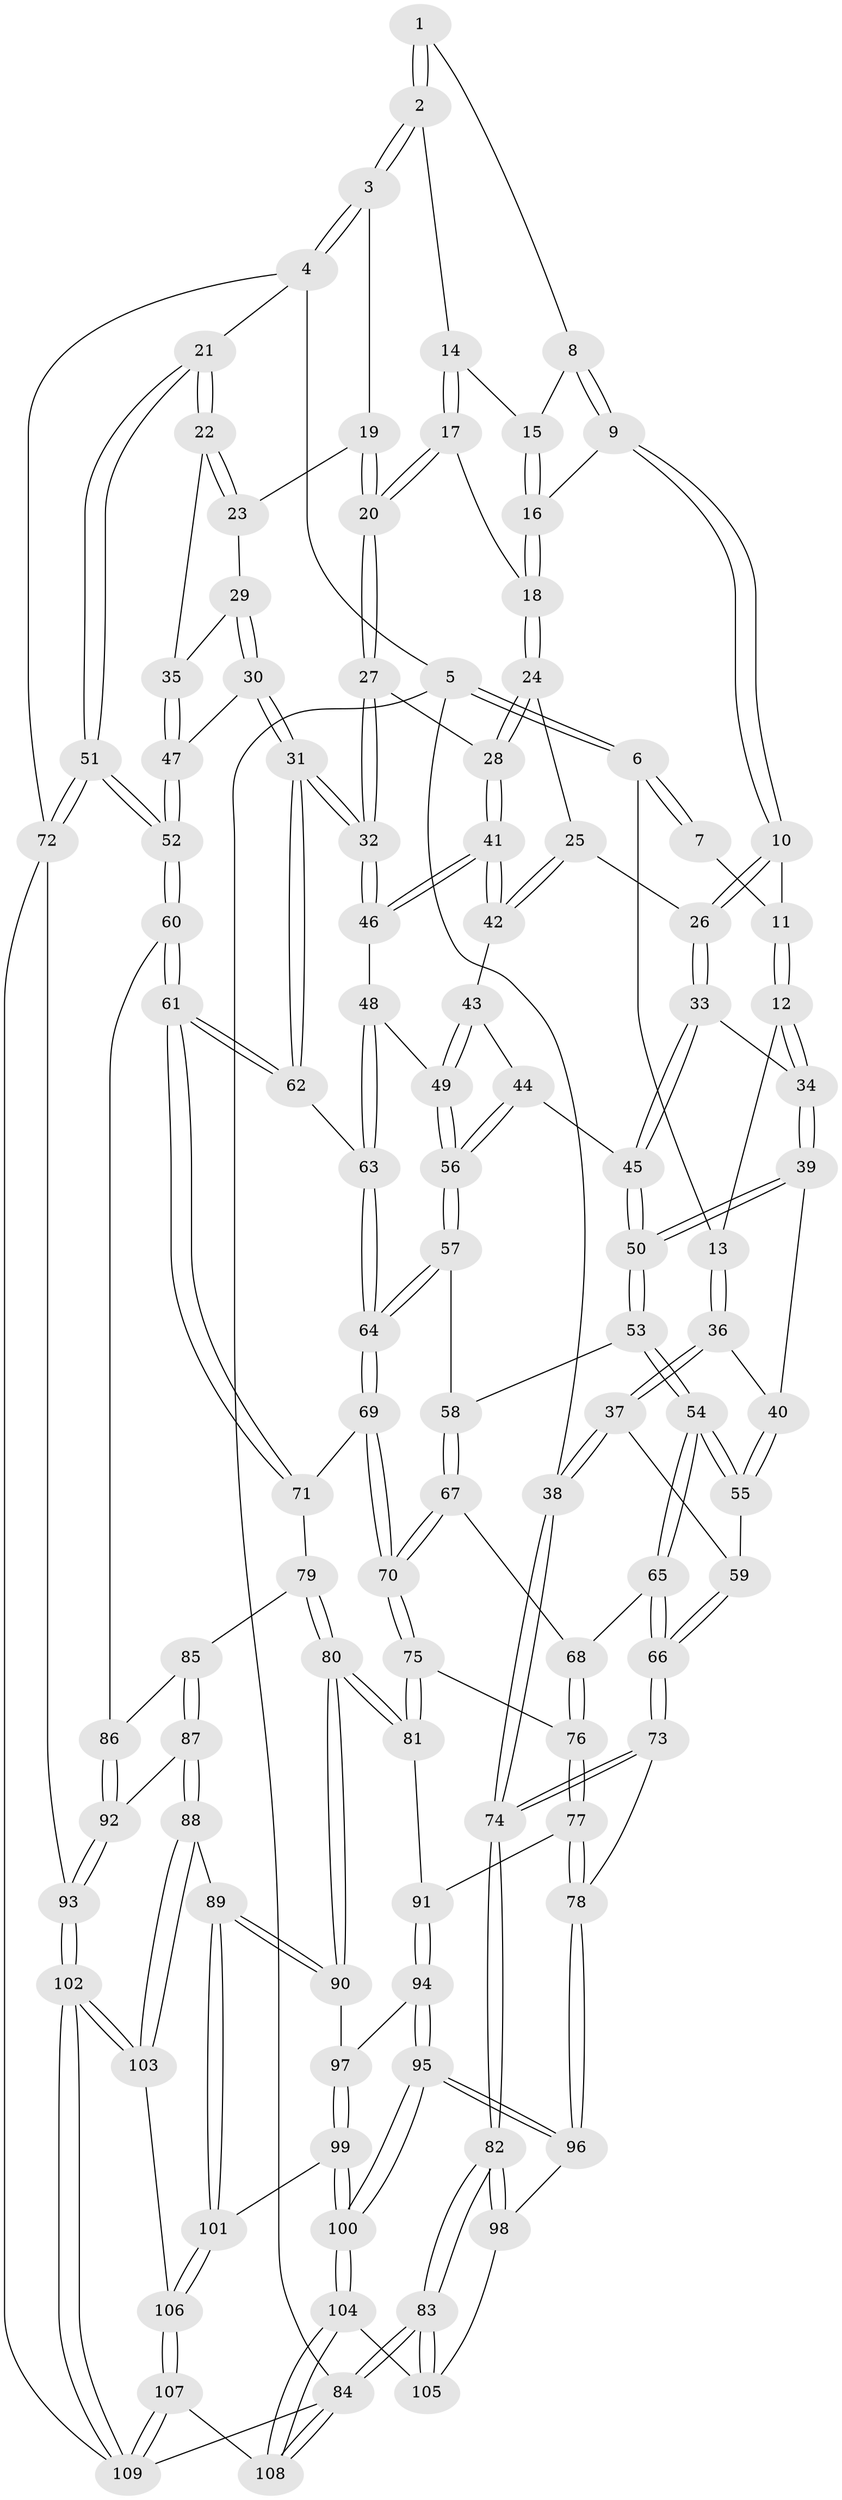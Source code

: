 // coarse degree distribution, {3: 0.1076923076923077, 5: 0.36923076923076925, 6: 0.09230769230769231, 4: 0.4153846153846154, 7: 0.015384615384615385}
// Generated by graph-tools (version 1.1) at 2025/52/02/27/25 19:52:41]
// undirected, 109 vertices, 269 edges
graph export_dot {
graph [start="1"]
  node [color=gray90,style=filled];
  1 [pos="+0.5179771608160773+0"];
  2 [pos="+0.8731501043194239+0"];
  3 [pos="+0.8907134020207669+0"];
  4 [pos="+1+0"];
  5 [pos="+0+0"];
  6 [pos="+0+0"];
  7 [pos="+0.2593282302578137+0"];
  8 [pos="+0.4867405989013382+0"];
  9 [pos="+0.3892010719913779+0.10762933754258053"];
  10 [pos="+0.3672190553378+0.12326787381410576"];
  11 [pos="+0.261267322400562+0"];
  12 [pos="+0.16430810056122344+0.13924662306874577"];
  13 [pos="+0.16429161726311756+0.13924763756849487"];
  14 [pos="+0.5770265210302993+0.06298323363731397"];
  15 [pos="+0.5190670973530627+0.04058548124420158"];
  16 [pos="+0.5104634255750665+0.10454818952363815"];
  17 [pos="+0.5787254456387113+0.13957675042124934"];
  18 [pos="+0.5546558281838964+0.14291070487837712"];
  19 [pos="+0.8048752784061461+0"];
  20 [pos="+0.6606200802517785+0.16139500993554864"];
  21 [pos="+1+0.11539537628051814"];
  22 [pos="+1+0.22018972798075287"];
  23 [pos="+0.8311216659712346+0.1751280202698439"];
  24 [pos="+0.512434508779233+0.19721796571876207"];
  25 [pos="+0.45438348076131696+0.21952276017543343"];
  26 [pos="+0.34064984047324726+0.1866370498875532"];
  27 [pos="+0.6718232966572748+0.2310581669137777"];
  28 [pos="+0.5692297459202336+0.25653796059672795"];
  29 [pos="+0.8248375888358165+0.19785656396328602"];
  30 [pos="+0.7643343135001743+0.31284189514296845"];
  31 [pos="+0.7405267024287601+0.33151924695212603"];
  32 [pos="+0.7340616698603937+0.3256195237936212"];
  33 [pos="+0.3239055972994422+0.19865516231552682"];
  34 [pos="+0.2781043199426498+0.19716821000289383"];
  35 [pos="+0.951757344768201+0.2635329181605352"];
  36 [pos="+0+0.24409785847425394"];
  37 [pos="+0+0.305018052067459"];
  38 [pos="+0+0.3053611604547251"];
  39 [pos="+0.19891121921839985+0.32008773032300764"];
  40 [pos="+0.18671434548635507+0.32659420696038965"];
  41 [pos="+0.5308399910871452+0.3140183000060248"];
  42 [pos="+0.49090990432401443+0.29067035717696826"];
  43 [pos="+0.45407389396507386+0.3209603486663942"];
  44 [pos="+0.38618953138677614+0.3358797855381645"];
  45 [pos="+0.3418494376110469+0.27979233142885007"];
  46 [pos="+0.5387392941914386+0.33516460842867163"];
  47 [pos="+0.9311983249438076+0.28223201721984953"];
  48 [pos="+0.5272324577197304+0.37953109717889005"];
  49 [pos="+0.48147638356507677+0.38519615734103235"];
  50 [pos="+0.27597709427068934+0.39633467597375865"];
  51 [pos="+1+0.6455931802030765"];
  52 [pos="+0.9314321236233868+0.5708179356171785"];
  53 [pos="+0.2760169732840221+0.4138466041666701"];
  54 [pos="+0.20012028783190017+0.4643862516694416"];
  55 [pos="+0.1560001997376047+0.4033238151525558"];
  56 [pos="+0.40776680391654+0.41581275027686676"];
  57 [pos="+0.4063416963258053+0.41997050001086833"];
  58 [pos="+0.3631473596841881+0.4579186162865059"];
  59 [pos="+0+0.38258239574410735"];
  60 [pos="+0.8575945858712729+0.5541499167425243"];
  61 [pos="+0.826440065909082+0.5192823001766372"];
  62 [pos="+0.7468606257775499+0.40805376306978075"];
  63 [pos="+0.5747814774512197+0.45959499231577056"];
  64 [pos="+0.5363616845750128+0.5222042585307789"];
  65 [pos="+0.18640466246856657+0.5458296000343045"];
  66 [pos="+0.16224394584441904+0.5550167530239434"];
  67 [pos="+0.3548814217150128+0.5513437469841402"];
  68 [pos="+0.19515407773282198+0.550166599518701"];
  69 [pos="+0.5321991583572696+0.5501973936309649"];
  70 [pos="+0.3884069267437163+0.5927990776927563"];
  71 [pos="+0.5398695708838167+0.5600311130094766"];
  72 [pos="+1+0.7088703549566723"];
  73 [pos="+0.07370687372741885+0.634516583866066"];
  74 [pos="+0+0.6366642681727381"];
  75 [pos="+0.3799772100321765+0.6520846619143461"];
  76 [pos="+0.2550899762851406+0.6750053888136981"];
  77 [pos="+0.21584722836631676+0.7515401000919214"];
  78 [pos="+0.1657999607822566+0.7633589358271924"];
  79 [pos="+0.5671061309246733+0.613737246547272"];
  80 [pos="+0.46451791788936403+0.7794545658560618"];
  81 [pos="+0.41400667364928834+0.7420644335948943"];
  82 [pos="+0+0.6678142152323979"];
  83 [pos="+0+1"];
  84 [pos="+0+1"];
  85 [pos="+0.6201033227729025+0.6406184639334638"];
  86 [pos="+0.7587880628071204+0.6328910479636122"];
  87 [pos="+0.603729596225668+0.8160124806571647"];
  88 [pos="+0.5763023080891957+0.8265713419991498"];
  89 [pos="+0.48921432565368816+0.8117652210943651"];
  90 [pos="+0.47199376338363824+0.7927408611015029"];
  91 [pos="+0.28752491395171315+0.788477095722926"];
  92 [pos="+0.7011197939469065+0.814616519199017"];
  93 [pos="+0.8016707331842635+0.9048500649863507"];
  94 [pos="+0.2894737697187915+0.8218423100427817"];
  95 [pos="+0.23425661454883048+0.903226139089555"];
  96 [pos="+0.14150678712360615+0.814813373093299"];
  97 [pos="+0.33353166309125165+0.875678549852579"];
  98 [pos="+0.10857195613630895+0.8391144266080514"];
  99 [pos="+0.32922617692643996+0.9211693819480997"];
  100 [pos="+0.25448502528302414+0.981347651607937"];
  101 [pos="+0.44616295047906884+0.9372599923946324"];
  102 [pos="+0.7507304721443371+1"];
  103 [pos="+0.5891807704903247+0.8965566708328393"];
  104 [pos="+0.2070741095621213+1"];
  105 [pos="+0.10409966972524284+0.851612932914015"];
  106 [pos="+0.4756702280194293+1"];
  107 [pos="+0.4758798981175121+1"];
  108 [pos="+0.19555736334607488+1"];
  109 [pos="+0.7446861776446988+1"];
  1 -- 2;
  1 -- 2;
  1 -- 8;
  2 -- 3;
  2 -- 3;
  2 -- 14;
  3 -- 4;
  3 -- 4;
  3 -- 19;
  4 -- 5;
  4 -- 21;
  4 -- 72;
  5 -- 6;
  5 -- 6;
  5 -- 38;
  5 -- 84;
  6 -- 7;
  6 -- 7;
  6 -- 13;
  7 -- 11;
  8 -- 9;
  8 -- 9;
  8 -- 15;
  9 -- 10;
  9 -- 10;
  9 -- 16;
  10 -- 11;
  10 -- 26;
  10 -- 26;
  11 -- 12;
  11 -- 12;
  12 -- 13;
  12 -- 34;
  12 -- 34;
  13 -- 36;
  13 -- 36;
  14 -- 15;
  14 -- 17;
  14 -- 17;
  15 -- 16;
  15 -- 16;
  16 -- 18;
  16 -- 18;
  17 -- 18;
  17 -- 20;
  17 -- 20;
  18 -- 24;
  18 -- 24;
  19 -- 20;
  19 -- 20;
  19 -- 23;
  20 -- 27;
  20 -- 27;
  21 -- 22;
  21 -- 22;
  21 -- 51;
  21 -- 51;
  22 -- 23;
  22 -- 23;
  22 -- 35;
  23 -- 29;
  24 -- 25;
  24 -- 28;
  24 -- 28;
  25 -- 26;
  25 -- 42;
  25 -- 42;
  26 -- 33;
  26 -- 33;
  27 -- 28;
  27 -- 32;
  27 -- 32;
  28 -- 41;
  28 -- 41;
  29 -- 30;
  29 -- 30;
  29 -- 35;
  30 -- 31;
  30 -- 31;
  30 -- 47;
  31 -- 32;
  31 -- 32;
  31 -- 62;
  31 -- 62;
  32 -- 46;
  32 -- 46;
  33 -- 34;
  33 -- 45;
  33 -- 45;
  34 -- 39;
  34 -- 39;
  35 -- 47;
  35 -- 47;
  36 -- 37;
  36 -- 37;
  36 -- 40;
  37 -- 38;
  37 -- 38;
  37 -- 59;
  38 -- 74;
  38 -- 74;
  39 -- 40;
  39 -- 50;
  39 -- 50;
  40 -- 55;
  40 -- 55;
  41 -- 42;
  41 -- 42;
  41 -- 46;
  41 -- 46;
  42 -- 43;
  43 -- 44;
  43 -- 49;
  43 -- 49;
  44 -- 45;
  44 -- 56;
  44 -- 56;
  45 -- 50;
  45 -- 50;
  46 -- 48;
  47 -- 52;
  47 -- 52;
  48 -- 49;
  48 -- 63;
  48 -- 63;
  49 -- 56;
  49 -- 56;
  50 -- 53;
  50 -- 53;
  51 -- 52;
  51 -- 52;
  51 -- 72;
  51 -- 72;
  52 -- 60;
  52 -- 60;
  53 -- 54;
  53 -- 54;
  53 -- 58;
  54 -- 55;
  54 -- 55;
  54 -- 65;
  54 -- 65;
  55 -- 59;
  56 -- 57;
  56 -- 57;
  57 -- 58;
  57 -- 64;
  57 -- 64;
  58 -- 67;
  58 -- 67;
  59 -- 66;
  59 -- 66;
  60 -- 61;
  60 -- 61;
  60 -- 86;
  61 -- 62;
  61 -- 62;
  61 -- 71;
  61 -- 71;
  62 -- 63;
  63 -- 64;
  63 -- 64;
  64 -- 69;
  64 -- 69;
  65 -- 66;
  65 -- 66;
  65 -- 68;
  66 -- 73;
  66 -- 73;
  67 -- 68;
  67 -- 70;
  67 -- 70;
  68 -- 76;
  68 -- 76;
  69 -- 70;
  69 -- 70;
  69 -- 71;
  70 -- 75;
  70 -- 75;
  71 -- 79;
  72 -- 93;
  72 -- 109;
  73 -- 74;
  73 -- 74;
  73 -- 78;
  74 -- 82;
  74 -- 82;
  75 -- 76;
  75 -- 81;
  75 -- 81;
  76 -- 77;
  76 -- 77;
  77 -- 78;
  77 -- 78;
  77 -- 91;
  78 -- 96;
  78 -- 96;
  79 -- 80;
  79 -- 80;
  79 -- 85;
  80 -- 81;
  80 -- 81;
  80 -- 90;
  80 -- 90;
  81 -- 91;
  82 -- 83;
  82 -- 83;
  82 -- 98;
  82 -- 98;
  83 -- 84;
  83 -- 84;
  83 -- 105;
  83 -- 105;
  84 -- 108;
  84 -- 108;
  84 -- 109;
  85 -- 86;
  85 -- 87;
  85 -- 87;
  86 -- 92;
  86 -- 92;
  87 -- 88;
  87 -- 88;
  87 -- 92;
  88 -- 89;
  88 -- 103;
  88 -- 103;
  89 -- 90;
  89 -- 90;
  89 -- 101;
  89 -- 101;
  90 -- 97;
  91 -- 94;
  91 -- 94;
  92 -- 93;
  92 -- 93;
  93 -- 102;
  93 -- 102;
  94 -- 95;
  94 -- 95;
  94 -- 97;
  95 -- 96;
  95 -- 96;
  95 -- 100;
  95 -- 100;
  96 -- 98;
  97 -- 99;
  97 -- 99;
  98 -- 105;
  99 -- 100;
  99 -- 100;
  99 -- 101;
  100 -- 104;
  100 -- 104;
  101 -- 106;
  101 -- 106;
  102 -- 103;
  102 -- 103;
  102 -- 109;
  102 -- 109;
  103 -- 106;
  104 -- 105;
  104 -- 108;
  104 -- 108;
  106 -- 107;
  106 -- 107;
  107 -- 108;
  107 -- 109;
  107 -- 109;
}
